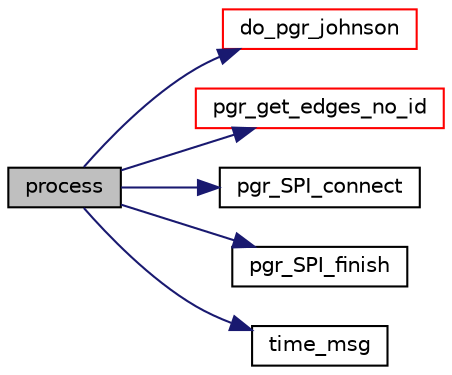 digraph "process"
{
  edge [fontname="Helvetica",fontsize="10",labelfontname="Helvetica",labelfontsize="10"];
  node [fontname="Helvetica",fontsize="10",shape=record];
  rankdir="LR";
  Node1 [label="process",height=0.2,width=0.4,color="black", fillcolor="grey75", style="filled" fontcolor="black"];
  Node1 -> Node2 [color="midnightblue",fontsize="10",style="solid",fontname="Helvetica"];
  Node2 [label="do_pgr_johnson",height=0.2,width=0.4,color="red", fillcolor="white", style="filled",URL="$johnson__driver_8cpp.html#afafc6274933c462d1d877417dcb1d009"];
  Node1 -> Node3 [color="midnightblue",fontsize="10",style="solid",fontname="Helvetica"];
  Node3 [label="pgr_get_edges_no_id",height=0.2,width=0.4,color="red", fillcolor="white", style="filled",URL="$edges__input_8c.html#a723146f18c61ddd20c6574265e7bbb9e",tooltip="edges_sql without id parameter "];
  Node1 -> Node4 [color="midnightblue",fontsize="10",style="solid",fontname="Helvetica"];
  Node4 [label="pgr_SPI_connect",height=0.2,width=0.4,color="black", fillcolor="white", style="filled",URL="$postgres__connection_8c.html#aef5deb780b1cf78c56b1794ab826ac64"];
  Node1 -> Node5 [color="midnightblue",fontsize="10",style="solid",fontname="Helvetica"];
  Node5 [label="pgr_SPI_finish",height=0.2,width=0.4,color="black", fillcolor="white", style="filled",URL="$postgres__connection_8c.html#ae36e7862564b5e72c25c9e26ae8e355f"];
  Node1 -> Node6 [color="midnightblue",fontsize="10",style="solid",fontname="Helvetica"];
  Node6 [label="time_msg",height=0.2,width=0.4,color="black", fillcolor="white", style="filled",URL="$time__msg_8c.html#a989d9723eb6d9be4cbf1214136286dbe"];
}

